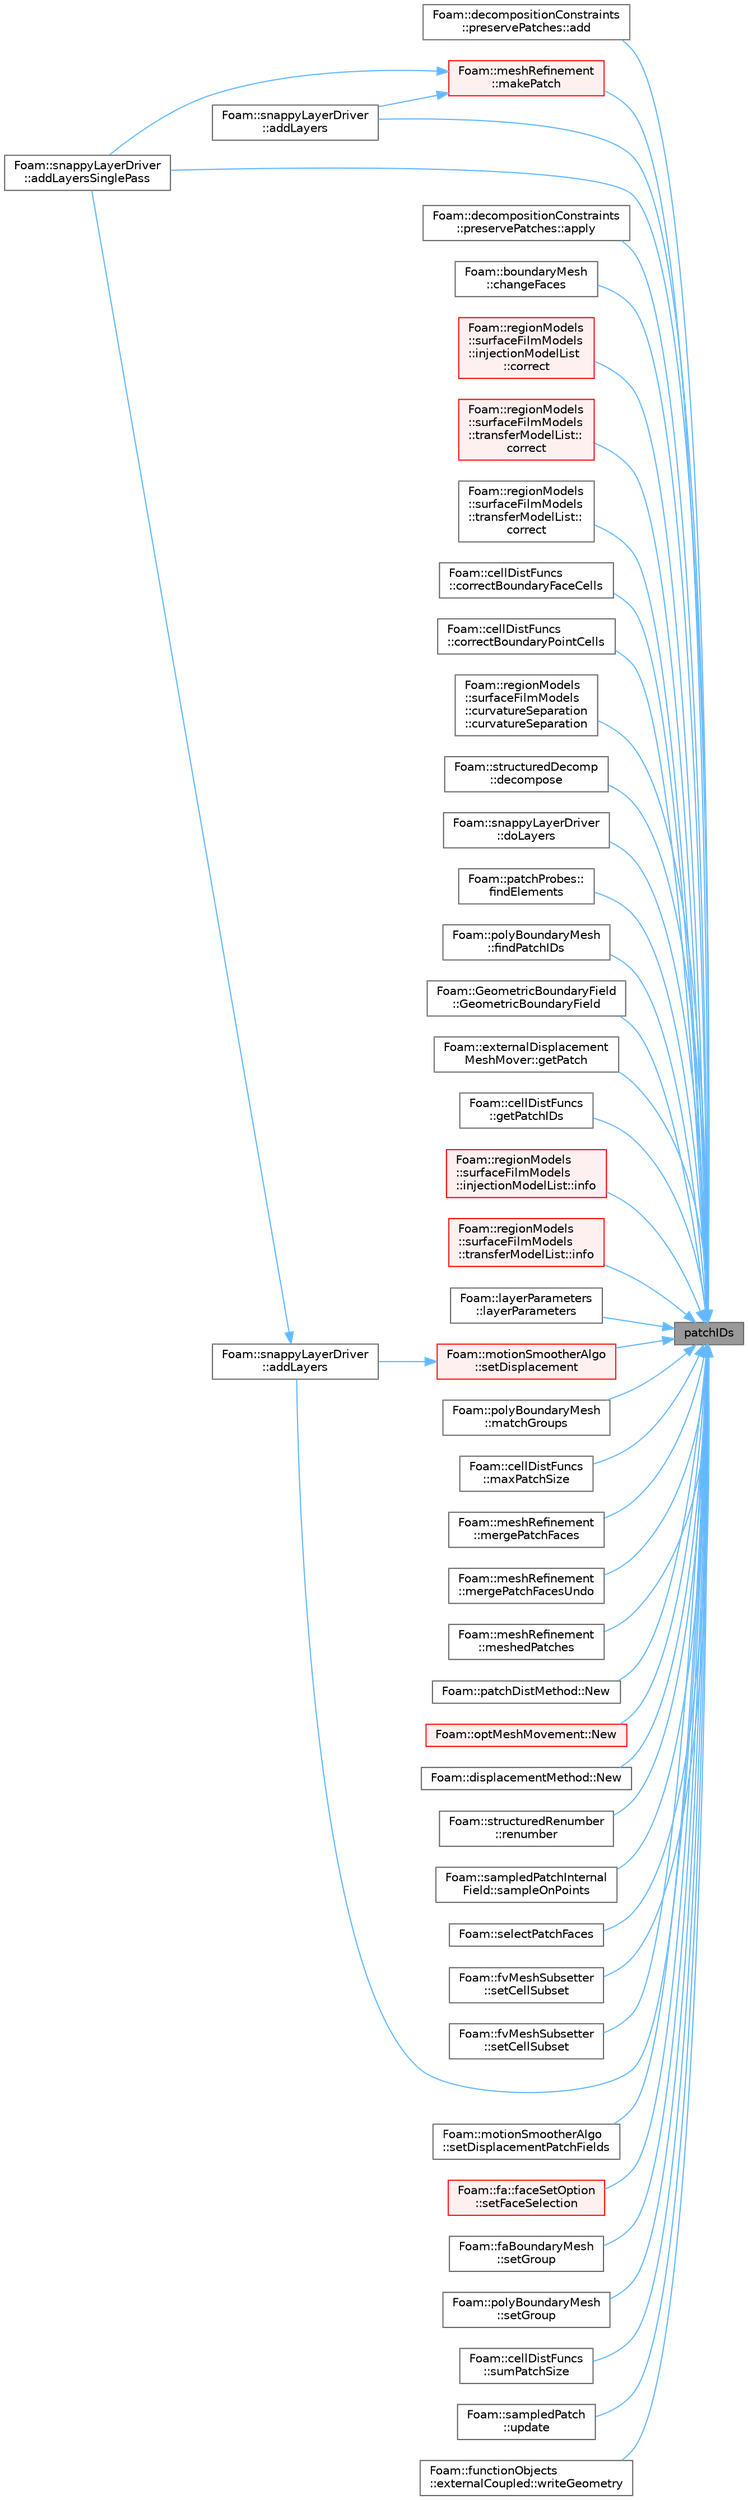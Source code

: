 digraph "patchIDs"
{
 // LATEX_PDF_SIZE
  bgcolor="transparent";
  edge [fontname=Helvetica,fontsize=10,labelfontname=Helvetica,labelfontsize=10];
  node [fontname=Helvetica,fontsize=10,shape=box,height=0.2,width=0.4];
  rankdir="RL";
  Node1 [id="Node000001",label="patchIDs",height=0.2,width=0.4,color="gray40", fillcolor="grey60", style="filled", fontcolor="black",tooltip=" "];
  Node1 -> Node2 [id="edge1_Node000001_Node000002",dir="back",color="steelblue1",style="solid",tooltip=" "];
  Node2 [id="Node000002",label="Foam::decompositionConstraints\l::preservePatches::add",height=0.2,width=0.4,color="grey40", fillcolor="white", style="filled",URL="$classFoam_1_1decompositionConstraints_1_1preservePatches.html#a7eb9dd70c4d20347b6ad9132139e6cd2",tooltip=" "];
  Node1 -> Node3 [id="edge2_Node000001_Node000003",dir="back",color="steelblue1",style="solid",tooltip=" "];
  Node3 [id="Node000003",label="Foam::snappyLayerDriver\l::addLayers",height=0.2,width=0.4,color="grey40", fillcolor="white", style="filled",URL="$classFoam_1_1snappyLayerDriver.html#a2654851d1ffedc26e8ff1424f7097ba6",tooltip=" "];
  Node1 -> Node4 [id="edge3_Node000001_Node000004",dir="back",color="steelblue1",style="solid",tooltip=" "];
  Node4 [id="Node000004",label="Foam::snappyLayerDriver\l::addLayers",height=0.2,width=0.4,color="grey40", fillcolor="white", style="filled",URL="$classFoam_1_1snappyLayerDriver.html#a763fdd4af75939b41f923967cbc004af",tooltip=" "];
  Node4 -> Node5 [id="edge4_Node000004_Node000005",dir="back",color="steelblue1",style="solid",tooltip=" "];
  Node5 [id="Node000005",label="Foam::snappyLayerDriver\l::addLayersSinglePass",height=0.2,width=0.4,color="grey40", fillcolor="white", style="filled",URL="$classFoam_1_1snappyLayerDriver.html#a583ba067f4573637907a1ae35074ad8b",tooltip=" "];
  Node1 -> Node5 [id="edge5_Node000001_Node000005",dir="back",color="steelblue1",style="solid",tooltip=" "];
  Node1 -> Node6 [id="edge6_Node000001_Node000006",dir="back",color="steelblue1",style="solid",tooltip=" "];
  Node6 [id="Node000006",label="Foam::decompositionConstraints\l::preservePatches::apply",height=0.2,width=0.4,color="grey40", fillcolor="white", style="filled",URL="$classFoam_1_1decompositionConstraints_1_1preservePatches.html#a37f5f686855452b8a05bb30a3eef55fc",tooltip=" "];
  Node1 -> Node7 [id="edge7_Node000001_Node000007",dir="back",color="steelblue1",style="solid",tooltip=" "];
  Node7 [id="Node000007",label="Foam::boundaryMesh\l::changeFaces",height=0.2,width=0.4,color="grey40", fillcolor="white", style="filled",URL="$classFoam_1_1boundaryMesh.html#aa3edbdb390a2b28fbb17a16562278186",tooltip=" "];
  Node1 -> Node8 [id="edge8_Node000001_Node000008",dir="back",color="steelblue1",style="solid",tooltip=" "];
  Node8 [id="Node000008",label="Foam::regionModels\l::surfaceFilmModels\l::injectionModelList\l::correct",height=0.2,width=0.4,color="red", fillcolor="#FFF0F0", style="filled",URL="$classFoam_1_1regionModels_1_1surfaceFilmModels_1_1injectionModelList.html#ade7ea803eec5a45713b517ac8a73dcbe",tooltip=" "];
  Node1 -> Node13 [id="edge9_Node000001_Node000013",dir="back",color="steelblue1",style="solid",tooltip=" "];
  Node13 [id="Node000013",label="Foam::regionModels\l::surfaceFilmModels\l::transferModelList::\lcorrect",height=0.2,width=0.4,color="red", fillcolor="#FFF0F0", style="filled",URL="$classFoam_1_1regionModels_1_1surfaceFilmModels_1_1transferModelList.html#a1b903fd965a759d5c460f276d7b8fb29",tooltip=" "];
  Node1 -> Node14 [id="edge10_Node000001_Node000014",dir="back",color="steelblue1",style="solid",tooltip=" "];
  Node14 [id="Node000014",label="Foam::regionModels\l::surfaceFilmModels\l::transferModelList::\lcorrect",height=0.2,width=0.4,color="grey40", fillcolor="white", style="filled",URL="$classFoam_1_1regionModels_1_1surfaceFilmModels_1_1transferModelList.html#ae0ca59ec49ab07470073fbad1d7dc390",tooltip=" "];
  Node1 -> Node15 [id="edge11_Node000001_Node000015",dir="back",color="steelblue1",style="solid",tooltip=" "];
  Node15 [id="Node000015",label="Foam::cellDistFuncs\l::correctBoundaryFaceCells",height=0.2,width=0.4,color="grey40", fillcolor="white", style="filled",URL="$classFoam_1_1cellDistFuncs.html#a41c7905c77a33266536507702e329e13",tooltip=" "];
  Node1 -> Node16 [id="edge12_Node000001_Node000016",dir="back",color="steelblue1",style="solid",tooltip=" "];
  Node16 [id="Node000016",label="Foam::cellDistFuncs\l::correctBoundaryPointCells",height=0.2,width=0.4,color="grey40", fillcolor="white", style="filled",URL="$classFoam_1_1cellDistFuncs.html#ae4ed6e24a4dba014836260aece8f8ead",tooltip=" "];
  Node1 -> Node17 [id="edge13_Node000001_Node000017",dir="back",color="steelblue1",style="solid",tooltip=" "];
  Node17 [id="Node000017",label="Foam::regionModels\l::surfaceFilmModels\l::curvatureSeparation\l::curvatureSeparation",height=0.2,width=0.4,color="grey40", fillcolor="white", style="filled",URL="$classFoam_1_1regionModels_1_1surfaceFilmModels_1_1curvatureSeparation.html#a48824b43de68ae37cd2b8c3f7b6ac6b8",tooltip=" "];
  Node1 -> Node18 [id="edge14_Node000001_Node000018",dir="back",color="steelblue1",style="solid",tooltip=" "];
  Node18 [id="Node000018",label="Foam::structuredDecomp\l::decompose",height=0.2,width=0.4,color="grey40", fillcolor="white", style="filled",URL="$classFoam_1_1structuredDecomp.html#ab6d12d93a7ab5c214cf29d19f448ee4b",tooltip=" "];
  Node1 -> Node19 [id="edge15_Node000001_Node000019",dir="back",color="steelblue1",style="solid",tooltip=" "];
  Node19 [id="Node000019",label="Foam::snappyLayerDriver\l::doLayers",height=0.2,width=0.4,color="grey40", fillcolor="white", style="filled",URL="$classFoam_1_1snappyLayerDriver.html#ab5d22de610634a4b1d7160dc1fcbe731",tooltip=" "];
  Node1 -> Node20 [id="edge16_Node000001_Node000020",dir="back",color="steelblue1",style="solid",tooltip=" "];
  Node20 [id="Node000020",label="Foam::patchProbes::\lfindElements",height=0.2,width=0.4,color="grey40", fillcolor="white", style="filled",URL="$classFoam_1_1patchProbes.html#a4961d45d71fc3e82730510a628ddef80",tooltip=" "];
  Node1 -> Node21 [id="edge17_Node000001_Node000021",dir="back",color="steelblue1",style="solid",tooltip=" "];
  Node21 [id="Node000021",label="Foam::polyBoundaryMesh\l::findPatchIDs",height=0.2,width=0.4,color="grey40", fillcolor="white", style="filled",URL="$classFoam_1_1polyBoundaryMesh.html#a3fb56a303e6e3900a0b4e07591afdb13",tooltip=" "];
  Node1 -> Node22 [id="edge18_Node000001_Node000022",dir="back",color="steelblue1",style="solid",tooltip=" "];
  Node22 [id="Node000022",label="Foam::GeometricBoundaryField\l::GeometricBoundaryField",height=0.2,width=0.4,color="grey40", fillcolor="white", style="filled",URL="$classFoam_1_1GeometricBoundaryField.html#a899ad630f3cfcb3c797faddca0f44c4a",tooltip=" "];
  Node1 -> Node23 [id="edge19_Node000001_Node000023",dir="back",color="steelblue1",style="solid",tooltip=" "];
  Node23 [id="Node000023",label="Foam::externalDisplacement\lMeshMover::getPatch",height=0.2,width=0.4,color="grey40", fillcolor="white", style="filled",URL="$classFoam_1_1externalDisplacementMeshMover.html#a3491677c306ae6eaee7a8ce57619fe8a",tooltip=" "];
  Node1 -> Node24 [id="edge20_Node000001_Node000024",dir="back",color="steelblue1",style="solid",tooltip=" "];
  Node24 [id="Node000024",label="Foam::cellDistFuncs\l::getPatchIDs",height=0.2,width=0.4,color="grey40", fillcolor="white", style="filled",URL="$classFoam_1_1cellDistFuncs.html#a03d19e48984b2c93d1360024013dd8f6",tooltip=" "];
  Node1 -> Node25 [id="edge21_Node000001_Node000025",dir="back",color="steelblue1",style="solid",tooltip=" "];
  Node25 [id="Node000025",label="Foam::regionModels\l::surfaceFilmModels\l::injectionModelList::info",height=0.2,width=0.4,color="red", fillcolor="#FFF0F0", style="filled",URL="$classFoam_1_1regionModels_1_1surfaceFilmModels_1_1injectionModelList.html#a535c2aef67becff77ed292ab0eceb44c",tooltip=" "];
  Node1 -> Node28 [id="edge22_Node000001_Node000028",dir="back",color="steelblue1",style="solid",tooltip=" "];
  Node28 [id="Node000028",label="Foam::regionModels\l::surfaceFilmModels\l::transferModelList::info",height=0.2,width=0.4,color="red", fillcolor="#FFF0F0", style="filled",URL="$classFoam_1_1regionModels_1_1surfaceFilmModels_1_1transferModelList.html#a535c2aef67becff77ed292ab0eceb44c",tooltip=" "];
  Node1 -> Node29 [id="edge23_Node000001_Node000029",dir="back",color="steelblue1",style="solid",tooltip=" "];
  Node29 [id="Node000029",label="Foam::layerParameters\l::layerParameters",height=0.2,width=0.4,color="grey40", fillcolor="white", style="filled",URL="$classFoam_1_1layerParameters.html#affb203fb68c0cbf619a0d76a87ae3d5c",tooltip=" "];
  Node1 -> Node30 [id="edge24_Node000001_Node000030",dir="back",color="steelblue1",style="solid",tooltip=" "];
  Node30 [id="Node000030",label="Foam::meshRefinement\l::makePatch",height=0.2,width=0.4,color="red", fillcolor="#FFF0F0", style="filled",URL="$classFoam_1_1meshRefinement.html#aca2e02beb44887a5eede2d5061d6eb54",tooltip=" "];
  Node30 -> Node3 [id="edge25_Node000030_Node000003",dir="back",color="steelblue1",style="solid",tooltip=" "];
  Node30 -> Node5 [id="edge26_Node000030_Node000005",dir="back",color="steelblue1",style="solid",tooltip=" "];
  Node1 -> Node33 [id="edge27_Node000001_Node000033",dir="back",color="steelblue1",style="solid",tooltip=" "];
  Node33 [id="Node000033",label="Foam::polyBoundaryMesh\l::matchGroups",height=0.2,width=0.4,color="grey40", fillcolor="white", style="filled",URL="$classFoam_1_1polyBoundaryMesh.html#aabd198b93730ce56969e96d23875ab87",tooltip=" "];
  Node1 -> Node34 [id="edge28_Node000001_Node000034",dir="back",color="steelblue1",style="solid",tooltip=" "];
  Node34 [id="Node000034",label="Foam::cellDistFuncs\l::maxPatchSize",height=0.2,width=0.4,color="grey40", fillcolor="white", style="filled",URL="$classFoam_1_1cellDistFuncs.html#a0161218fe2eda8d48db7b5b5091c974f",tooltip=" "];
  Node1 -> Node35 [id="edge29_Node000001_Node000035",dir="back",color="steelblue1",style="solid",tooltip=" "];
  Node35 [id="Node000035",label="Foam::meshRefinement\l::mergePatchFaces",height=0.2,width=0.4,color="grey40", fillcolor="white", style="filled",URL="$classFoam_1_1meshRefinement.html#a8a78f1f33f714c4c8ccc1f77423ec0a3",tooltip=" "];
  Node1 -> Node36 [id="edge30_Node000001_Node000036",dir="back",color="steelblue1",style="solid",tooltip=" "];
  Node36 [id="Node000036",label="Foam::meshRefinement\l::mergePatchFacesUndo",height=0.2,width=0.4,color="grey40", fillcolor="white", style="filled",URL="$classFoam_1_1meshRefinement.html#ad8250b1fa9c2e0cc9f75bd08c017d11a",tooltip=" "];
  Node1 -> Node37 [id="edge31_Node000001_Node000037",dir="back",color="steelblue1",style="solid",tooltip=" "];
  Node37 [id="Node000037",label="Foam::meshRefinement\l::meshedPatches",height=0.2,width=0.4,color="grey40", fillcolor="white", style="filled",URL="$classFoam_1_1meshRefinement.html#a99d01ffe5a584e7f602fdceb6cbd4a6b",tooltip=" "];
  Node1 -> Node38 [id="edge32_Node000001_Node000038",dir="back",color="steelblue1",style="solid",tooltip=" "];
  Node38 [id="Node000038",label="Foam::patchDistMethod::New",height=0.2,width=0.4,color="grey40", fillcolor="white", style="filled",URL="$classFoam_1_1patchDistMethod.html#a1b90396897dbf7ae2d53fedddef126c2",tooltip=" "];
  Node1 -> Node39 [id="edge33_Node000001_Node000039",dir="back",color="steelblue1",style="solid",tooltip=" "];
  Node39 [id="Node000039",label="Foam::optMeshMovement::New",height=0.2,width=0.4,color="red", fillcolor="#FFF0F0", style="filled",URL="$classFoam_1_1optMeshMovement.html#aa937508f9659f2179d804a13ea185471",tooltip=" "];
  Node1 -> Node41 [id="edge34_Node000001_Node000041",dir="back",color="steelblue1",style="solid",tooltip=" "];
  Node41 [id="Node000041",label="Foam::displacementMethod::New",height=0.2,width=0.4,color="grey40", fillcolor="white", style="filled",URL="$classFoam_1_1displacementMethod.html#ad9740e27cf05ad70ca8493e48da0ac15",tooltip=" "];
  Node1 -> Node42 [id="edge35_Node000001_Node000042",dir="back",color="steelblue1",style="solid",tooltip=" "];
  Node42 [id="Node000042",label="Foam::structuredRenumber\l::renumber",height=0.2,width=0.4,color="grey40", fillcolor="white", style="filled",URL="$classFoam_1_1structuredRenumber.html#a43e03f902cbbeb39d4552a7e1cee9e73",tooltip=" "];
  Node1 -> Node43 [id="edge36_Node000001_Node000043",dir="back",color="steelblue1",style="solid",tooltip=" "];
  Node43 [id="Node000043",label="Foam::sampledPatchInternal\lField::sampleOnPoints",height=0.2,width=0.4,color="grey40", fillcolor="white", style="filled",URL="$classFoam_1_1sampledPatchInternalField.html#a9b24483d4ab63e16a56c5a7f8c350566",tooltip=" "];
  Node1 -> Node44 [id="edge37_Node000001_Node000044",dir="back",color="steelblue1",style="solid",tooltip=" "];
  Node44 [id="Node000044",label="Foam::selectPatchFaces",height=0.2,width=0.4,color="grey40", fillcolor="white", style="filled",URL="$namespaceFoam.html#a845156bde878e87b22536f7cede5ff9e",tooltip=" "];
  Node1 -> Node45 [id="edge38_Node000001_Node000045",dir="back",color="steelblue1",style="solid",tooltip=" "];
  Node45 [id="Node000045",label="Foam::fvMeshSubsetter\l::setCellSubset",height=0.2,width=0.4,color="grey40", fillcolor="white", style="filled",URL="$classFoam_1_1fvMeshSubsetter.html#aed839c3a8b453b44fcec338e8b3cbfd2",tooltip=" "];
  Node1 -> Node46 [id="edge39_Node000001_Node000046",dir="back",color="steelblue1",style="solid",tooltip=" "];
  Node46 [id="Node000046",label="Foam::fvMeshSubsetter\l::setCellSubset",height=0.2,width=0.4,color="grey40", fillcolor="white", style="filled",URL="$classFoam_1_1fvMeshSubsetter.html#a3da4d0baa3ff1a4c8cdc1ca83ec93f60",tooltip=" "];
  Node1 -> Node47 [id="edge40_Node000001_Node000047",dir="back",color="steelblue1",style="solid",tooltip=" "];
  Node47 [id="Node000047",label="Foam::motionSmootherAlgo\l::setDisplacement",height=0.2,width=0.4,color="red", fillcolor="#FFF0F0", style="filled",URL="$classFoam_1_1motionSmootherAlgo.html#a31c17a66004ca1d7ddc9063c581718c3",tooltip=" "];
  Node47 -> Node4 [id="edge41_Node000047_Node000004",dir="back",color="steelblue1",style="solid",tooltip=" "];
  Node1 -> Node49 [id="edge42_Node000001_Node000049",dir="back",color="steelblue1",style="solid",tooltip=" "];
  Node49 [id="Node000049",label="Foam::motionSmootherAlgo\l::setDisplacementPatchFields",height=0.2,width=0.4,color="grey40", fillcolor="white", style="filled",URL="$classFoam_1_1motionSmootherAlgo.html#ada7773f693acc29d9875ad0229e57a26",tooltip=" "];
  Node1 -> Node50 [id="edge43_Node000001_Node000050",dir="back",color="steelblue1",style="solid",tooltip=" "];
  Node50 [id="Node000050",label="Foam::fa::faceSetOption\l::setFaceSelection",height=0.2,width=0.4,color="red", fillcolor="#FFF0F0", style="filled",URL="$classFoam_1_1fa_1_1faceSetOption.html#a0e97ec1d118c6fbfedba2878ed003c0f",tooltip=" "];
  Node1 -> Node52 [id="edge44_Node000001_Node000052",dir="back",color="steelblue1",style="solid",tooltip=" "];
  Node52 [id="Node000052",label="Foam::faBoundaryMesh\l::setGroup",height=0.2,width=0.4,color="grey40", fillcolor="white", style="filled",URL="$classFoam_1_1faBoundaryMesh.html#a63cab76556ce343d2bf826837c13924f",tooltip=" "];
  Node1 -> Node53 [id="edge45_Node000001_Node000053",dir="back",color="steelblue1",style="solid",tooltip=" "];
  Node53 [id="Node000053",label="Foam::polyBoundaryMesh\l::setGroup",height=0.2,width=0.4,color="grey40", fillcolor="white", style="filled",URL="$classFoam_1_1polyBoundaryMesh.html#a63cab76556ce343d2bf826837c13924f",tooltip=" "];
  Node1 -> Node54 [id="edge46_Node000001_Node000054",dir="back",color="steelblue1",style="solid",tooltip=" "];
  Node54 [id="Node000054",label="Foam::cellDistFuncs\l::sumPatchSize",height=0.2,width=0.4,color="grey40", fillcolor="white", style="filled",URL="$classFoam_1_1cellDistFuncs.html#a1368fbba0d932ccedb4b2a8e41b9791c",tooltip=" "];
  Node1 -> Node55 [id="edge47_Node000001_Node000055",dir="back",color="steelblue1",style="solid",tooltip=" "];
  Node55 [id="Node000055",label="Foam::sampledPatch\l::update",height=0.2,width=0.4,color="grey40", fillcolor="white", style="filled",URL="$classFoam_1_1sampledPatch.html#aa2aac016e2bf7b5bd2b271786c2791aa",tooltip=" "];
  Node1 -> Node56 [id="edge48_Node000001_Node000056",dir="back",color="steelblue1",style="solid",tooltip=" "];
  Node56 [id="Node000056",label="Foam::functionObjects\l::externalCoupled::writeGeometry",height=0.2,width=0.4,color="grey40", fillcolor="white", style="filled",URL="$classFoam_1_1functionObjects_1_1externalCoupled.html#a1063d7a675858ee0e647e36abbefe463",tooltip=" "];
}
